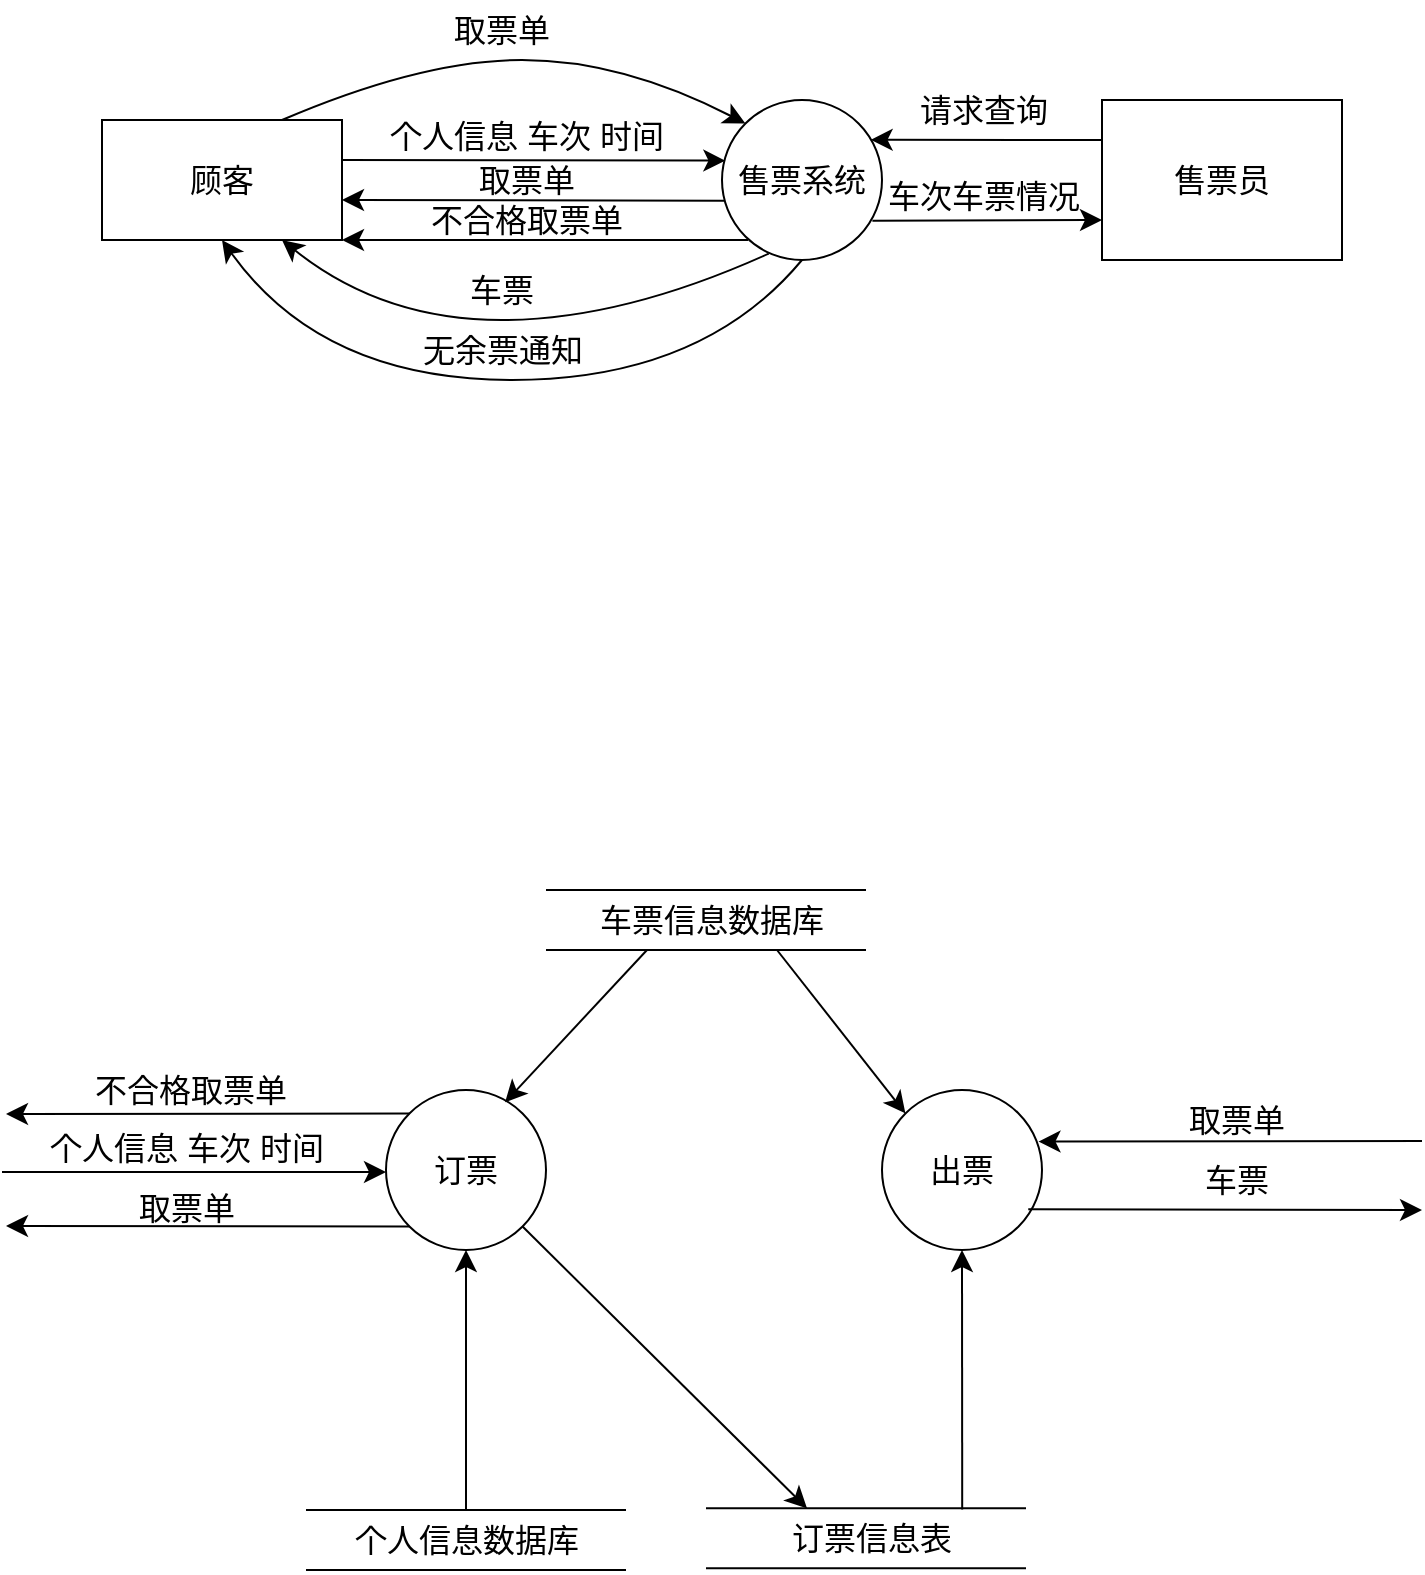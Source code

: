 <mxfile version="22.1.5" type="github">
  <diagram name="Page-1" id="c4acf3e9-155e-7222-9cf6-157b1a14988f">
    <mxGraphModel dx="1155" dy="696" grid="1" gridSize="10" guides="1" tooltips="1" connect="1" arrows="1" fold="1" page="1" pageScale="1" pageWidth="850" pageHeight="1100" background="none" math="0" shadow="0">
      <root>
        <mxCell id="0" />
        <mxCell id="1" parent="0" />
        <mxCell id="_poDO7g2qyBGz-Z9JkGC-1" value="顾客" style="rounded=0;whiteSpace=wrap;html=1;fontSize=16;" parent="1" vertex="1">
          <mxGeometry x="100" y="150" width="120" height="60" as="geometry" />
        </mxCell>
        <mxCell id="_poDO7g2qyBGz-Z9JkGC-3" value="售票员" style="rounded=0;whiteSpace=wrap;html=1;fontSize=16;" parent="1" vertex="1">
          <mxGeometry x="600" y="140" width="120" height="80" as="geometry" />
        </mxCell>
        <mxCell id="_poDO7g2qyBGz-Z9JkGC-4" value="售票系统" style="ellipse;whiteSpace=wrap;html=1;aspect=fixed;fontSize=16;" parent="1" vertex="1">
          <mxGeometry x="410" y="140" width="80" height="80" as="geometry" />
        </mxCell>
        <mxCell id="_poDO7g2qyBGz-Z9JkGC-7" value="个人信息 车次 时间" style="text;html=1;strokeColor=none;fillColor=none;align=center;verticalAlign=middle;whiteSpace=wrap;rounded=0;fontSize=16;" parent="1" vertex="1">
          <mxGeometry x="235" y="143" width="155" height="30" as="geometry" />
        </mxCell>
        <mxCell id="_poDO7g2qyBGz-Z9JkGC-10" value="取票单" style="text;html=1;strokeColor=none;fillColor=none;align=center;verticalAlign=middle;whiteSpace=wrap;rounded=0;fontSize=16;" parent="1" vertex="1">
          <mxGeometry x="235" y="165" width="155" height="30" as="geometry" />
        </mxCell>
        <mxCell id="_poDO7g2qyBGz-Z9JkGC-11" value="" style="endArrow=classic;html=1;rounded=0;fontSize=12;startSize=8;endSize=8;curved=1;entryX=0.021;entryY=0.379;entryDx=0;entryDy=0;entryPerimeter=0;" parent="1" target="_poDO7g2qyBGz-Z9JkGC-4" edge="1">
          <mxGeometry width="50" height="50" relative="1" as="geometry">
            <mxPoint x="220" y="170" as="sourcePoint" />
            <mxPoint x="390" y="200" as="targetPoint" />
          </mxGeometry>
        </mxCell>
        <mxCell id="_poDO7g2qyBGz-Z9JkGC-13" value="" style="endArrow=classic;html=1;rounded=0;fontSize=12;startSize=8;endSize=8;curved=1;exitX=0.013;exitY=0.629;exitDx=0;exitDy=0;exitPerimeter=0;" parent="1" source="_poDO7g2qyBGz-Z9JkGC-4" edge="1">
          <mxGeometry width="50" height="50" relative="1" as="geometry">
            <mxPoint x="370" y="190" as="sourcePoint" />
            <mxPoint x="220" y="190" as="targetPoint" />
          </mxGeometry>
        </mxCell>
        <mxCell id="_poDO7g2qyBGz-Z9JkGC-15" value="" style="curved=1;endArrow=classic;html=1;rounded=0;fontSize=12;startSize=8;endSize=8;entryX=0.75;entryY=1;entryDx=0;entryDy=0;exitX=0.292;exitY=0.96;exitDx=0;exitDy=0;exitPerimeter=0;" parent="1" source="_poDO7g2qyBGz-Z9JkGC-4" target="_poDO7g2qyBGz-Z9JkGC-1" edge="1">
          <mxGeometry width="50" height="50" relative="1" as="geometry">
            <mxPoint x="340" y="250" as="sourcePoint" />
            <mxPoint x="390" y="200" as="targetPoint" />
            <Array as="points">
              <mxPoint x="360" y="250" />
              <mxPoint x="240" y="250" />
            </Array>
          </mxGeometry>
        </mxCell>
        <mxCell id="_poDO7g2qyBGz-Z9JkGC-16" value="车票" style="text;html=1;strokeColor=none;fillColor=none;align=center;verticalAlign=middle;whiteSpace=wrap;rounded=0;fontSize=16;" parent="1" vertex="1">
          <mxGeometry x="270" y="220" width="60" height="30" as="geometry" />
        </mxCell>
        <mxCell id="_poDO7g2qyBGz-Z9JkGC-17" value="" style="curved=1;endArrow=classic;html=1;rounded=0;fontSize=12;startSize=8;endSize=8;entryX=0;entryY=0;entryDx=0;entryDy=0;exitX=0.75;exitY=0;exitDx=0;exitDy=0;" parent="1" source="_poDO7g2qyBGz-Z9JkGC-1" target="_poDO7g2qyBGz-Z9JkGC-4" edge="1">
          <mxGeometry width="50" height="50" relative="1" as="geometry">
            <mxPoint x="340" y="250" as="sourcePoint" />
            <mxPoint x="390" y="200" as="targetPoint" />
            <Array as="points">
              <mxPoint x="260" y="120" />
              <mxPoint x="360" y="120" />
            </Array>
          </mxGeometry>
        </mxCell>
        <mxCell id="_poDO7g2qyBGz-Z9JkGC-18" value="取票单" style="text;html=1;strokeColor=none;fillColor=none;align=center;verticalAlign=middle;whiteSpace=wrap;rounded=0;fontSize=16;" parent="1" vertex="1">
          <mxGeometry x="270" y="90" width="60" height="30" as="geometry" />
        </mxCell>
        <mxCell id="_poDO7g2qyBGz-Z9JkGC-25" value="" style="endArrow=classic;html=1;rounded=0;fontSize=12;startSize=8;endSize=8;curved=1;entryX=1;entryY=1;entryDx=0;entryDy=0;" parent="1" target="_poDO7g2qyBGz-Z9JkGC-1" edge="1">
          <mxGeometry width="50" height="50" relative="1" as="geometry">
            <mxPoint x="423" y="210" as="sourcePoint" />
            <mxPoint x="390" y="200" as="targetPoint" />
          </mxGeometry>
        </mxCell>
        <mxCell id="_poDO7g2qyBGz-Z9JkGC-26" value="不合格取票单" style="text;html=1;strokeColor=none;fillColor=none;align=center;verticalAlign=middle;whiteSpace=wrap;rounded=0;fontSize=16;" parent="1" vertex="1">
          <mxGeometry x="235" y="185" width="155" height="30" as="geometry" />
        </mxCell>
        <mxCell id="_poDO7g2qyBGz-Z9JkGC-27" value="订票" style="ellipse;whiteSpace=wrap;html=1;aspect=fixed;fontSize=16;" parent="1" vertex="1">
          <mxGeometry x="242" y="635" width="80" height="80" as="geometry" />
        </mxCell>
        <mxCell id="_poDO7g2qyBGz-Z9JkGC-29" value="个人信息 车次 时间" style="text;html=1;strokeColor=none;fillColor=none;align=center;verticalAlign=middle;whiteSpace=wrap;rounded=0;fontSize=16;" parent="1" vertex="1">
          <mxGeometry x="65" y="649" width="155" height="30" as="geometry" />
        </mxCell>
        <mxCell id="_poDO7g2qyBGz-Z9JkGC-30" value="" style="endArrow=classic;html=1;rounded=0;fontSize=12;startSize=8;endSize=8;curved=1;entryX=0.021;entryY=0.379;entryDx=0;entryDy=0;entryPerimeter=0;" parent="1" edge="1">
          <mxGeometry width="50" height="50" relative="1" as="geometry">
            <mxPoint x="50" y="676" as="sourcePoint" />
            <mxPoint x="242" y="676" as="targetPoint" />
          </mxGeometry>
        </mxCell>
        <mxCell id="_poDO7g2qyBGz-Z9JkGC-31" value="" style="endArrow=classic;html=1;rounded=0;fontSize=12;startSize=8;endSize=8;curved=1;exitX=0;exitY=0;exitDx=0;exitDy=0;" parent="1" source="_poDO7g2qyBGz-Z9JkGC-27" edge="1">
          <mxGeometry width="50" height="50" relative="1" as="geometry">
            <mxPoint x="255" y="644" as="sourcePoint" />
            <mxPoint x="52" y="647" as="targetPoint" />
          </mxGeometry>
        </mxCell>
        <mxCell id="_poDO7g2qyBGz-Z9JkGC-32" value="不合格取票单" style="text;html=1;strokeColor=none;fillColor=none;align=center;verticalAlign=middle;whiteSpace=wrap;rounded=0;fontSize=16;" parent="1" vertex="1">
          <mxGeometry x="67" y="620" width="155" height="30" as="geometry" />
        </mxCell>
        <mxCell id="_poDO7g2qyBGz-Z9JkGC-33" value="取票单" style="text;html=1;strokeColor=none;fillColor=none;align=center;verticalAlign=middle;whiteSpace=wrap;rounded=0;fontSize=16;" parent="1" vertex="1">
          <mxGeometry x="64.5" y="679" width="155" height="30" as="geometry" />
        </mxCell>
        <mxCell id="_poDO7g2qyBGz-Z9JkGC-34" value="" style="endArrow=classic;html=1;rounded=0;fontSize=12;startSize=8;endSize=8;curved=1;exitX=0;exitY=1;exitDx=0;exitDy=0;" parent="1" source="_poDO7g2qyBGz-Z9JkGC-27" edge="1">
          <mxGeometry width="50" height="50" relative="1" as="geometry">
            <mxPoint x="252" y="704" as="sourcePoint" />
            <mxPoint x="52" y="703" as="targetPoint" />
          </mxGeometry>
        </mxCell>
        <mxCell id="_poDO7g2qyBGz-Z9JkGC-39" value="" style="endArrow=none;html=1;rounded=0;fontSize=12;startSize=8;endSize=8;curved=1;" parent="1" edge="1">
          <mxGeometry width="50" height="50" relative="1" as="geometry">
            <mxPoint x="202" y="875" as="sourcePoint" />
            <mxPoint x="362" y="875" as="targetPoint" />
          </mxGeometry>
        </mxCell>
        <mxCell id="_poDO7g2qyBGz-Z9JkGC-43" value="" style="endArrow=classic;html=1;rounded=0;fontSize=12;startSize=8;endSize=8;curved=1;entryX=0.5;entryY=1;entryDx=0;entryDy=0;exitX=0.5;exitY=0;exitDx=0;exitDy=0;" parent="1" source="_poDO7g2qyBGz-Z9JkGC-38" target="_poDO7g2qyBGz-Z9JkGC-27" edge="1">
          <mxGeometry width="50" height="50" relative="1" as="geometry">
            <mxPoint x="412" y="905" as="sourcePoint" />
            <mxPoint x="462" y="855" as="targetPoint" />
          </mxGeometry>
        </mxCell>
        <mxCell id="_poDO7g2qyBGz-Z9JkGC-44" value="" style="group" parent="1" vertex="1" connectable="0">
          <mxGeometry x="202" y="845" width="160" height="30" as="geometry" />
        </mxCell>
        <mxCell id="_poDO7g2qyBGz-Z9JkGC-37" value="" style="endArrow=none;html=1;rounded=0;fontSize=12;startSize=8;endSize=8;curved=1;" parent="_poDO7g2qyBGz-Z9JkGC-44" edge="1">
          <mxGeometry width="50" height="50" relative="1" as="geometry">
            <mxPoint as="sourcePoint" />
            <mxPoint x="160" as="targetPoint" />
          </mxGeometry>
        </mxCell>
        <mxCell id="_poDO7g2qyBGz-Z9JkGC-38" value="个人信息数据库" style="text;html=1;strokeColor=none;fillColor=none;align=center;verticalAlign=middle;whiteSpace=wrap;rounded=0;fontSize=16;" parent="_poDO7g2qyBGz-Z9JkGC-44" vertex="1">
          <mxGeometry x="12.5" width="135" height="30" as="geometry" />
        </mxCell>
        <mxCell id="_poDO7g2qyBGz-Z9JkGC-45" value="" style="group" parent="1" vertex="1" connectable="0">
          <mxGeometry x="402" y="844.17" width="160" height="30" as="geometry" />
        </mxCell>
        <mxCell id="_poDO7g2qyBGz-Z9JkGC-42" value="" style="endArrow=none;html=1;rounded=0;fontSize=12;startSize=8;endSize=8;curved=1;" parent="_poDO7g2qyBGz-Z9JkGC-45" edge="1">
          <mxGeometry width="50" height="50" relative="1" as="geometry">
            <mxPoint y="30" as="sourcePoint" />
            <mxPoint x="160" y="30" as="targetPoint" />
          </mxGeometry>
        </mxCell>
        <mxCell id="_poDO7g2qyBGz-Z9JkGC-47" value="" style="group" parent="_poDO7g2qyBGz-Z9JkGC-45" vertex="1" connectable="0">
          <mxGeometry width="160" height="30" as="geometry" />
        </mxCell>
        <mxCell id="_poDO7g2qyBGz-Z9JkGC-40" value="" style="endArrow=none;html=1;rounded=0;fontSize=12;startSize=8;endSize=8;curved=1;" parent="_poDO7g2qyBGz-Z9JkGC-47" edge="1">
          <mxGeometry width="50" height="50" relative="1" as="geometry">
            <mxPoint as="sourcePoint" />
            <mxPoint x="160" as="targetPoint" />
          </mxGeometry>
        </mxCell>
        <mxCell id="_poDO7g2qyBGz-Z9JkGC-41" value="订票信息表" style="text;html=1;strokeColor=none;fillColor=none;align=center;verticalAlign=middle;whiteSpace=wrap;rounded=0;fontSize=16;" parent="_poDO7g2qyBGz-Z9JkGC-47" vertex="1">
          <mxGeometry x="18" width="130" height="30" as="geometry" />
        </mxCell>
        <mxCell id="_poDO7g2qyBGz-Z9JkGC-50" value="出票" style="ellipse;whiteSpace=wrap;html=1;aspect=fixed;fontSize=16;" parent="1" vertex="1">
          <mxGeometry x="490" y="635" width="80" height="80" as="geometry" />
        </mxCell>
        <mxCell id="_poDO7g2qyBGz-Z9JkGC-51" value="" style="endArrow=classic;html=1;rounded=0;fontSize=12;startSize=8;endSize=8;curved=1;entryX=0.978;entryY=0.322;entryDx=0;entryDy=0;entryPerimeter=0;" parent="1" target="_poDO7g2qyBGz-Z9JkGC-50" edge="1">
          <mxGeometry width="50" height="50" relative="1" as="geometry">
            <mxPoint x="760" y="660.5" as="sourcePoint" />
            <mxPoint x="580" y="661.5" as="targetPoint" />
          </mxGeometry>
        </mxCell>
        <mxCell id="_poDO7g2qyBGz-Z9JkGC-52" value="取票单" style="text;html=1;strokeColor=none;fillColor=none;align=center;verticalAlign=middle;whiteSpace=wrap;rounded=0;fontSize=16;" parent="1" vertex="1">
          <mxGeometry x="590" y="635" width="155" height="30" as="geometry" />
        </mxCell>
        <mxCell id="_poDO7g2qyBGz-Z9JkGC-53" value="" style="endArrow=classic;html=1;rounded=0;fontSize=12;startSize=8;endSize=8;curved=1;entryX=0.5;entryY=1;entryDx=0;entryDy=0;exitX=0.847;exitY=0.02;exitDx=0;exitDy=0;exitPerimeter=0;" parent="1" source="_poDO7g2qyBGz-Z9JkGC-41" target="_poDO7g2qyBGz-Z9JkGC-50" edge="1">
          <mxGeometry width="50" height="50" relative="1" as="geometry">
            <mxPoint x="292" y="855" as="sourcePoint" />
            <mxPoint x="292" y="725" as="targetPoint" />
          </mxGeometry>
        </mxCell>
        <mxCell id="_poDO7g2qyBGz-Z9JkGC-55" value="" style="endArrow=classic;html=1;rounded=0;fontSize=12;startSize=8;endSize=8;curved=1;exitX=0.914;exitY=0.746;exitDx=0;exitDy=0;exitPerimeter=0;" parent="1" source="_poDO7g2qyBGz-Z9JkGC-50" edge="1">
          <mxGeometry width="50" height="50" relative="1" as="geometry">
            <mxPoint x="770" y="670.5" as="sourcePoint" />
            <mxPoint x="760" y="695" as="targetPoint" />
          </mxGeometry>
        </mxCell>
        <mxCell id="_poDO7g2qyBGz-Z9JkGC-56" value="车票" style="text;html=1;strokeColor=none;fillColor=none;align=center;verticalAlign=middle;whiteSpace=wrap;rounded=0;fontSize=16;" parent="1" vertex="1">
          <mxGeometry x="590" y="665" width="155" height="30" as="geometry" />
        </mxCell>
        <mxCell id="_poDO7g2qyBGz-Z9JkGC-58" value="" style="group" parent="1" vertex="1" connectable="0">
          <mxGeometry x="322" y="535" width="160" height="30" as="geometry" />
        </mxCell>
        <mxCell id="_poDO7g2qyBGz-Z9JkGC-59" value="" style="endArrow=none;html=1;rounded=0;fontSize=12;startSize=8;endSize=8;curved=1;" parent="_poDO7g2qyBGz-Z9JkGC-58" edge="1">
          <mxGeometry width="50" height="50" relative="1" as="geometry">
            <mxPoint y="30" as="sourcePoint" />
            <mxPoint x="160" y="30" as="targetPoint" />
          </mxGeometry>
        </mxCell>
        <mxCell id="_poDO7g2qyBGz-Z9JkGC-60" value="" style="group" parent="_poDO7g2qyBGz-Z9JkGC-58" vertex="1" connectable="0">
          <mxGeometry width="160" height="30" as="geometry" />
        </mxCell>
        <mxCell id="_poDO7g2qyBGz-Z9JkGC-61" value="" style="endArrow=none;html=1;rounded=0;fontSize=12;startSize=8;endSize=8;curved=1;" parent="_poDO7g2qyBGz-Z9JkGC-60" edge="1">
          <mxGeometry width="50" height="50" relative="1" as="geometry">
            <mxPoint as="sourcePoint" />
            <mxPoint x="160" as="targetPoint" />
          </mxGeometry>
        </mxCell>
        <mxCell id="_poDO7g2qyBGz-Z9JkGC-62" value="车票信息数据库" style="text;html=1;strokeColor=none;fillColor=none;align=center;verticalAlign=middle;whiteSpace=wrap;rounded=0;fontSize=16;" parent="_poDO7g2qyBGz-Z9JkGC-60" vertex="1">
          <mxGeometry x="18" width="130" height="30" as="geometry" />
        </mxCell>
        <mxCell id="_poDO7g2qyBGz-Z9JkGC-63" value="" style="endArrow=classic;html=1;rounded=0;fontSize=12;startSize=8;endSize=8;curved=1;exitX=0.25;exitY=1;exitDx=0;exitDy=0;entryX=0.744;entryY=0.077;entryDx=0;entryDy=0;entryPerimeter=0;" parent="1" source="_poDO7g2qyBGz-Z9JkGC-62" target="_poDO7g2qyBGz-Z9JkGC-27" edge="1">
          <mxGeometry width="50" height="50" relative="1" as="geometry">
            <mxPoint x="350" y="680" as="sourcePoint" />
            <mxPoint x="350" y="590" as="targetPoint" />
          </mxGeometry>
        </mxCell>
        <mxCell id="_poDO7g2qyBGz-Z9JkGC-65" value="" style="endArrow=classic;html=1;rounded=0;fontSize=12;startSize=8;endSize=8;curved=1;exitX=0.75;exitY=1;exitDx=0;exitDy=0;entryX=0;entryY=0;entryDx=0;entryDy=0;" parent="1" source="_poDO7g2qyBGz-Z9JkGC-62" target="_poDO7g2qyBGz-Z9JkGC-50" edge="1">
          <mxGeometry width="50" height="50" relative="1" as="geometry">
            <mxPoint x="381" y="550" as="sourcePoint" />
            <mxPoint x="312" y="651" as="targetPoint" />
          </mxGeometry>
        </mxCell>
        <mxCell id="miqpClpsg9ADyVxYDXDO-1" value="" style="endArrow=classic;html=1;rounded=0;fontSize=12;startSize=8;endSize=8;curved=1;exitX=1;exitY=1;exitDx=0;exitDy=0;entryX=0.25;entryY=0;entryDx=0;entryDy=0;" edge="1" parent="1" source="_poDO7g2qyBGz-Z9JkGC-27" target="_poDO7g2qyBGz-Z9JkGC-41">
          <mxGeometry width="50" height="50" relative="1" as="geometry">
            <mxPoint x="410" y="710" as="sourcePoint" />
            <mxPoint x="460" y="660" as="targetPoint" />
          </mxGeometry>
        </mxCell>
        <mxCell id="miqpClpsg9ADyVxYDXDO-3" value="" style="curved=1;endArrow=classic;html=1;rounded=0;fontSize=12;startSize=8;endSize=8;exitX=0.5;exitY=1;exitDx=0;exitDy=0;entryX=0.5;entryY=1;entryDx=0;entryDy=0;" edge="1" parent="1" source="_poDO7g2qyBGz-Z9JkGC-4" target="_poDO7g2qyBGz-Z9JkGC-1">
          <mxGeometry width="50" height="50" relative="1" as="geometry">
            <mxPoint x="510" y="330" as="sourcePoint" />
            <mxPoint x="560" y="280" as="targetPoint" />
            <Array as="points">
              <mxPoint x="400" y="280" />
              <mxPoint x="210" y="280" />
            </Array>
          </mxGeometry>
        </mxCell>
        <mxCell id="miqpClpsg9ADyVxYDXDO-4" value="无余票通知" style="text;html=1;strokeColor=none;fillColor=none;align=center;verticalAlign=middle;whiteSpace=wrap;rounded=0;fontSize=16;" vertex="1" parent="1">
          <mxGeometry x="222.5" y="250" width="155" height="30" as="geometry" />
        </mxCell>
        <mxCell id="miqpClpsg9ADyVxYDXDO-6" value="" style="endArrow=classic;html=1;rounded=0;fontSize=12;startSize=8;endSize=8;curved=1;exitX=0;exitY=0.25;exitDx=0;exitDy=0;entryX=0.929;entryY=0.249;entryDx=0;entryDy=0;entryPerimeter=0;" edge="1" parent="1" source="_poDO7g2qyBGz-Z9JkGC-3" target="_poDO7g2qyBGz-Z9JkGC-4">
          <mxGeometry width="50" height="50" relative="1" as="geometry">
            <mxPoint x="510" y="330" as="sourcePoint" />
            <mxPoint x="490" y="160" as="targetPoint" />
          </mxGeometry>
        </mxCell>
        <mxCell id="miqpClpsg9ADyVxYDXDO-7" value="请求查询" style="text;html=1;strokeColor=none;fillColor=none;align=center;verticalAlign=middle;whiteSpace=wrap;rounded=0;fontSize=16;" vertex="1" parent="1">
          <mxGeometry x="501" y="130" width="80" height="30" as="geometry" />
        </mxCell>
        <mxCell id="miqpClpsg9ADyVxYDXDO-8" value="" style="endArrow=classic;html=1;rounded=0;fontSize=12;startSize=8;endSize=8;curved=1;entryX=0;entryY=0.75;entryDx=0;entryDy=0;exitX=0.94;exitY=0.755;exitDx=0;exitDy=0;exitPerimeter=0;" edge="1" parent="1" source="_poDO7g2qyBGz-Z9JkGC-4" target="_poDO7g2qyBGz-Z9JkGC-3">
          <mxGeometry width="50" height="50" relative="1" as="geometry">
            <mxPoint x="500" y="210" as="sourcePoint" />
            <mxPoint x="520" y="220" as="targetPoint" />
          </mxGeometry>
        </mxCell>
        <mxCell id="miqpClpsg9ADyVxYDXDO-9" value="车次车票情况" style="text;html=1;strokeColor=none;fillColor=none;align=center;verticalAlign=middle;whiteSpace=wrap;rounded=0;fontSize=16;" vertex="1" parent="1">
          <mxGeometry x="482" y="173" width="118" height="30" as="geometry" />
        </mxCell>
      </root>
    </mxGraphModel>
  </diagram>
</mxfile>
